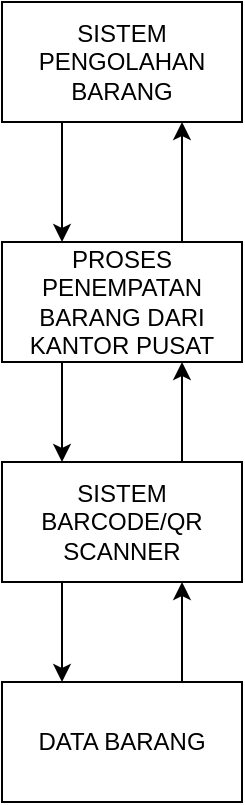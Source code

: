 <mxfile version="21.3.7" type="github">
  <diagram name="Page-1" id="uHeKFPsjOhPoUkmpWBU9">
    <mxGraphModel dx="880" dy="465" grid="1" gridSize="10" guides="1" tooltips="1" connect="1" arrows="1" fold="1" page="1" pageScale="1" pageWidth="827" pageHeight="1169" math="0" shadow="0">
      <root>
        <mxCell id="0" />
        <mxCell id="1" parent="0" />
        <mxCell id="Xdg_5CbzPGbDs9awU8gL-5" style="edgeStyle=orthogonalEdgeStyle;rounded=0;orthogonalLoop=1;jettySize=auto;html=1;exitX=0.25;exitY=1;exitDx=0;exitDy=0;entryX=0.25;entryY=0;entryDx=0;entryDy=0;" edge="1" parent="1" source="Xdg_5CbzPGbDs9awU8gL-1" target="Xdg_5CbzPGbDs9awU8gL-2">
          <mxGeometry relative="1" as="geometry" />
        </mxCell>
        <mxCell id="Xdg_5CbzPGbDs9awU8gL-1" value="SISTEM PENGOLAHAN BARANG" style="rounded=0;whiteSpace=wrap;html=1;" vertex="1" parent="1">
          <mxGeometry x="350" y="70" width="120" height="60" as="geometry" />
        </mxCell>
        <mxCell id="Xdg_5CbzPGbDs9awU8gL-6" style="edgeStyle=orthogonalEdgeStyle;rounded=0;orthogonalLoop=1;jettySize=auto;html=1;exitX=0.25;exitY=1;exitDx=0;exitDy=0;entryX=0.25;entryY=0;entryDx=0;entryDy=0;" edge="1" parent="1" source="Xdg_5CbzPGbDs9awU8gL-2" target="Xdg_5CbzPGbDs9awU8gL-3">
          <mxGeometry relative="1" as="geometry" />
        </mxCell>
        <mxCell id="Xdg_5CbzPGbDs9awU8gL-10" style="edgeStyle=orthogonalEdgeStyle;rounded=0;orthogonalLoop=1;jettySize=auto;html=1;exitX=0.75;exitY=0;exitDx=0;exitDy=0;entryX=0.75;entryY=1;entryDx=0;entryDy=0;" edge="1" parent="1" source="Xdg_5CbzPGbDs9awU8gL-2" target="Xdg_5CbzPGbDs9awU8gL-1">
          <mxGeometry relative="1" as="geometry" />
        </mxCell>
        <mxCell id="Xdg_5CbzPGbDs9awU8gL-2" value="PROSES PENEMPATAN BARANG DARI KANTOR PUSAT" style="rounded=0;whiteSpace=wrap;html=1;" vertex="1" parent="1">
          <mxGeometry x="350" y="190" width="120" height="60" as="geometry" />
        </mxCell>
        <mxCell id="Xdg_5CbzPGbDs9awU8gL-7" style="edgeStyle=orthogonalEdgeStyle;rounded=0;orthogonalLoop=1;jettySize=auto;html=1;exitX=0.25;exitY=1;exitDx=0;exitDy=0;entryX=0.25;entryY=0;entryDx=0;entryDy=0;" edge="1" parent="1" source="Xdg_5CbzPGbDs9awU8gL-3" target="Xdg_5CbzPGbDs9awU8gL-4">
          <mxGeometry relative="1" as="geometry" />
        </mxCell>
        <mxCell id="Xdg_5CbzPGbDs9awU8gL-9" style="edgeStyle=orthogonalEdgeStyle;rounded=0;orthogonalLoop=1;jettySize=auto;html=1;exitX=0.75;exitY=0;exitDx=0;exitDy=0;entryX=0.75;entryY=1;entryDx=0;entryDy=0;" edge="1" parent="1" source="Xdg_5CbzPGbDs9awU8gL-3" target="Xdg_5CbzPGbDs9awU8gL-2">
          <mxGeometry relative="1" as="geometry" />
        </mxCell>
        <mxCell id="Xdg_5CbzPGbDs9awU8gL-3" value="SISTEM BARCODE/QR SCANNER" style="rounded=0;whiteSpace=wrap;html=1;" vertex="1" parent="1">
          <mxGeometry x="350" y="300" width="120" height="60" as="geometry" />
        </mxCell>
        <mxCell id="Xdg_5CbzPGbDs9awU8gL-8" style="edgeStyle=orthogonalEdgeStyle;rounded=0;orthogonalLoop=1;jettySize=auto;html=1;exitX=0.75;exitY=0;exitDx=0;exitDy=0;entryX=0.75;entryY=1;entryDx=0;entryDy=0;" edge="1" parent="1" source="Xdg_5CbzPGbDs9awU8gL-4" target="Xdg_5CbzPGbDs9awU8gL-3">
          <mxGeometry relative="1" as="geometry" />
        </mxCell>
        <mxCell id="Xdg_5CbzPGbDs9awU8gL-4" value="DATA BARANG" style="rounded=0;whiteSpace=wrap;html=1;" vertex="1" parent="1">
          <mxGeometry x="350" y="410" width="120" height="60" as="geometry" />
        </mxCell>
      </root>
    </mxGraphModel>
  </diagram>
</mxfile>
